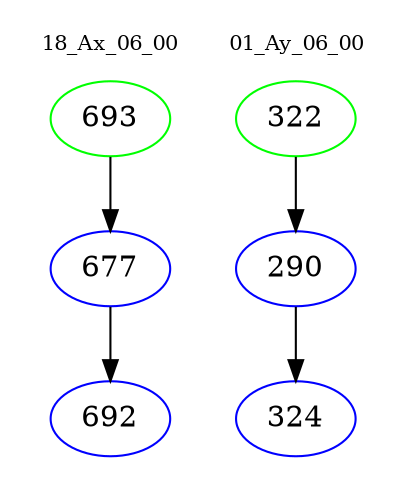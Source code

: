 digraph{
subgraph cluster_0 {
color = white
label = "18_Ax_06_00";
fontsize=10;
T0_693 [label="693", color="green"]
T0_693 -> T0_677 [color="black"]
T0_677 [label="677", color="blue"]
T0_677 -> T0_692 [color="black"]
T0_692 [label="692", color="blue"]
}
subgraph cluster_1 {
color = white
label = "01_Ay_06_00";
fontsize=10;
T1_322 [label="322", color="green"]
T1_322 -> T1_290 [color="black"]
T1_290 [label="290", color="blue"]
T1_290 -> T1_324 [color="black"]
T1_324 [label="324", color="blue"]
}
}
